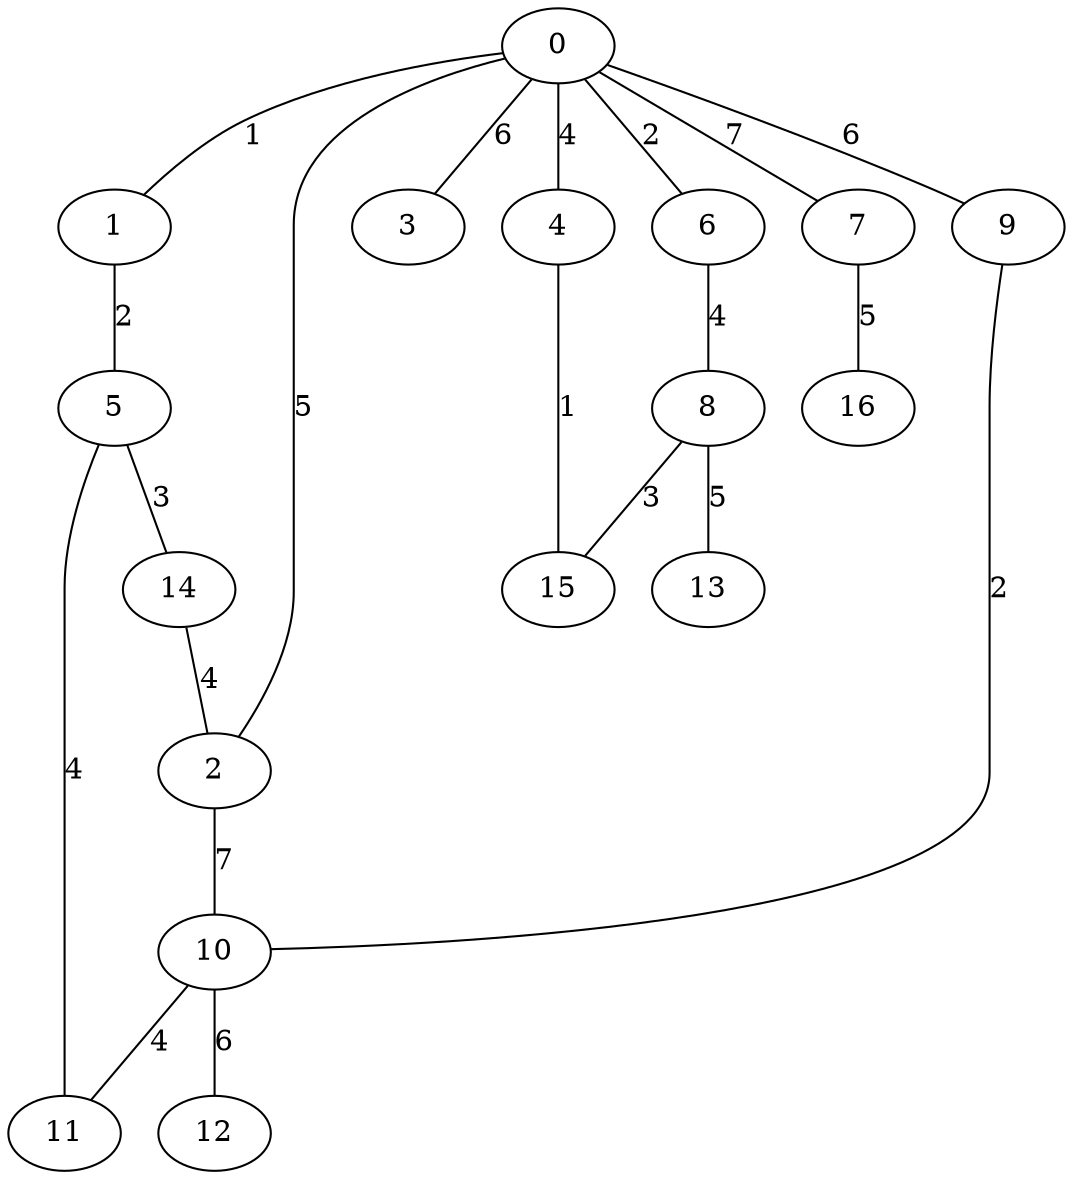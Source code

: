 graph g {
  0 [ habit = 1, size = 168, x = 5, y = 6 ]
  1 [ habit = 7, size = 393, x = 6, y = 8 ]
  2 [ habit = 8, size = 91, x = 7, y = 7 ]
  3 [ habit = 7, size = 348, x = 4, y = 9 ]
  4 [ habit = 5, size = 340, x = 4, y = 5 ]
  5 [ habit = 1, size = 414, x = 7, y = 9 ]
  6 [ habit = 3, size = 324, x = 4, y = 7 ]
  7 [ habit = 9, size = 218, x = 6, y = 3 ]
  8 [ base = 1, habit = 1, size = 271, x = 3, y = 6 ]
  9 [ habit = 3, size = 79, x = 7, y = 5 ]
  10 [ habit = 9, size = 153, x = 8, y = 6 ]
  11 [ base = 2, habit = 3, size = 317, x = 9, y = 8 ]
  12 [ habit = 6, size = 136, x = 10, y = 5 ]
  13 [ habit = 5, size = 589, x = 1, y = 7 ]
  14 [ habit = 8, size = 185, x = 7, y = 10 ]
  15 [ habit = 7, size = 361, x = 3, y = 4 ]
  16 [ habit = 2, size = 512, x = 6, y = 1 ]

  0 -- 1 [ label = 1, weight = 1 ]
  0 -- 2 [ label = 5, weight = 5 ]
  0 -- 3 [ label = 6, weight = 6 ]
  0 -- 4 [ label = 4, weight = 4 ]
  0 -- 6 [ label = 2, weight = 2 ]
  0 -- 7 [ label = 7, weight = 7 ]
  0 -- 9 [ label = 6, weight = 6 ]
  1 -- 5 [ label = 2, weight = 2 ]
  2 -- 10 [ label = 7, weight = 7 ]
  4 -- 15 [ label = 1, weight = 1 ]
  5 -- 14 [ label = 3, weight = 3 ]
  6 -- 8 [ label = 4, weight = 4 ]
  7 -- 16 [ label = 5, weight = 5 ]
  8 -- 15 [ label = 3, weight = 3 ]
  8 -- 13 [ label = 5, weight = 5 ]
  9 -- 10 [ label = 2, weight = 2 ]
  10 -- 11 [ label = 4, weight = 4 ]
  10 -- 12 [ label = 6, weight = 6 ]
  11 -- 5 [ label = 4, weight = 4 ]
  14 -- 2 [ label = 4, weight = 4 ]
}
